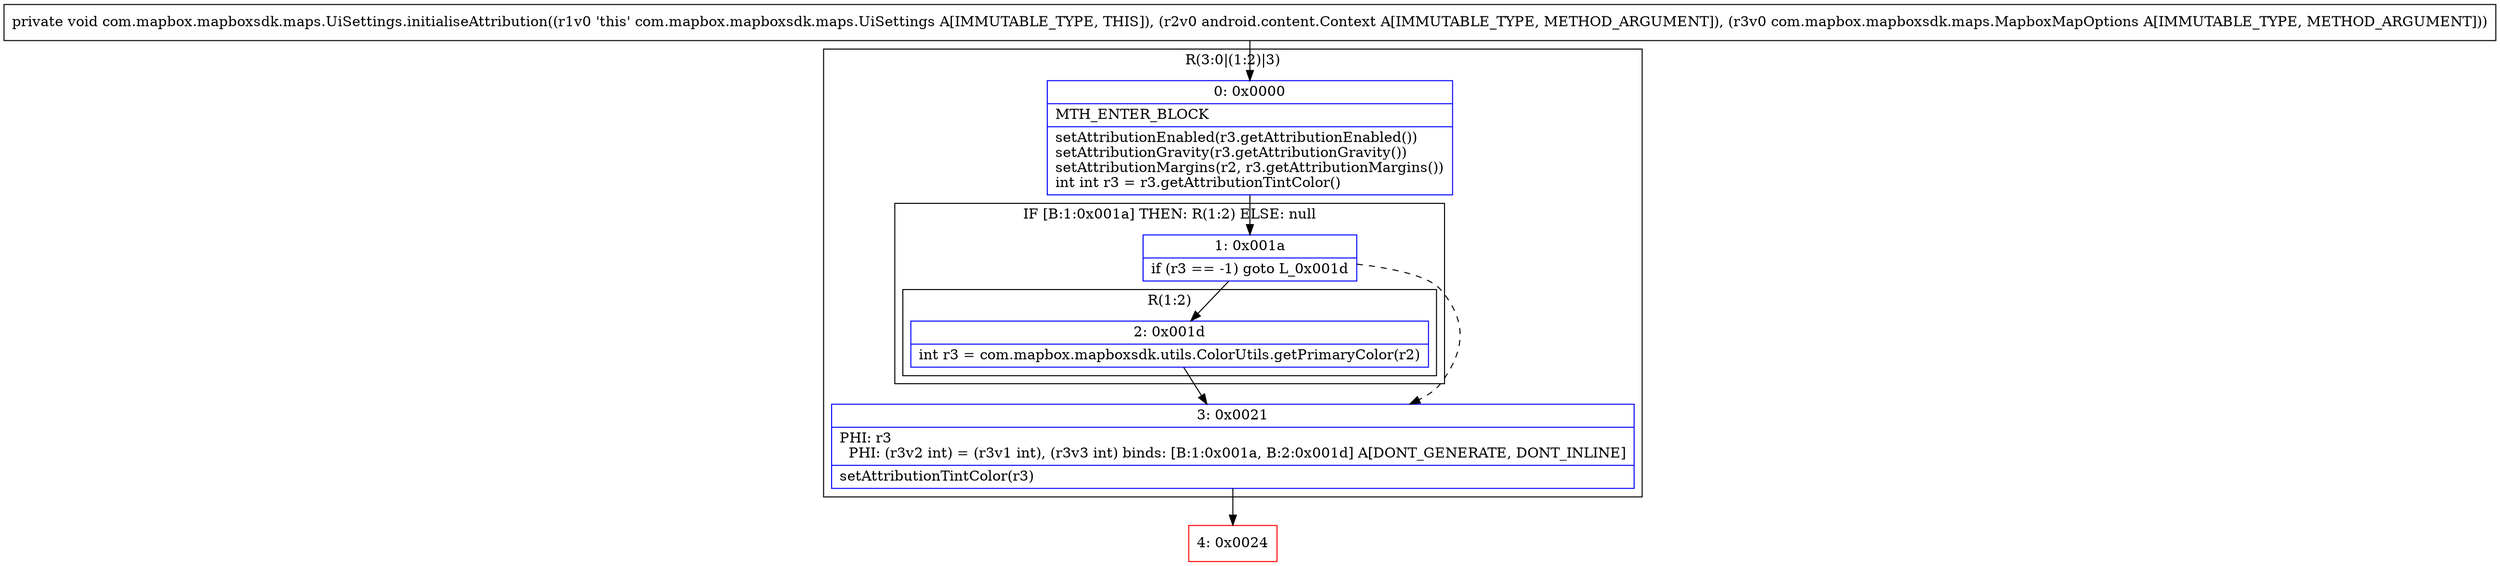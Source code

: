 digraph "CFG forcom.mapbox.mapboxsdk.maps.UiSettings.initialiseAttribution(Landroid\/content\/Context;Lcom\/mapbox\/mapboxsdk\/maps\/MapboxMapOptions;)V" {
subgraph cluster_Region_196176184 {
label = "R(3:0|(1:2)|3)";
node [shape=record,color=blue];
Node_0 [shape=record,label="{0\:\ 0x0000|MTH_ENTER_BLOCK\l|setAttributionEnabled(r3.getAttributionEnabled())\lsetAttributionGravity(r3.getAttributionGravity())\lsetAttributionMargins(r2, r3.getAttributionMargins())\lint int r3 = r3.getAttributionTintColor()\l}"];
subgraph cluster_IfRegion_502442071 {
label = "IF [B:1:0x001a] THEN: R(1:2) ELSE: null";
node [shape=record,color=blue];
Node_1 [shape=record,label="{1\:\ 0x001a|if (r3 == \-1) goto L_0x001d\l}"];
subgraph cluster_Region_605267199 {
label = "R(1:2)";
node [shape=record,color=blue];
Node_2 [shape=record,label="{2\:\ 0x001d|int r3 = com.mapbox.mapboxsdk.utils.ColorUtils.getPrimaryColor(r2)\l}"];
}
}
Node_3 [shape=record,label="{3\:\ 0x0021|PHI: r3 \l  PHI: (r3v2 int) = (r3v1 int), (r3v3 int) binds: [B:1:0x001a, B:2:0x001d] A[DONT_GENERATE, DONT_INLINE]\l|setAttributionTintColor(r3)\l}"];
}
Node_4 [shape=record,color=red,label="{4\:\ 0x0024}"];
MethodNode[shape=record,label="{private void com.mapbox.mapboxsdk.maps.UiSettings.initialiseAttribution((r1v0 'this' com.mapbox.mapboxsdk.maps.UiSettings A[IMMUTABLE_TYPE, THIS]), (r2v0 android.content.Context A[IMMUTABLE_TYPE, METHOD_ARGUMENT]), (r3v0 com.mapbox.mapboxsdk.maps.MapboxMapOptions A[IMMUTABLE_TYPE, METHOD_ARGUMENT])) }"];
MethodNode -> Node_0;
Node_0 -> Node_1;
Node_1 -> Node_2;
Node_1 -> Node_3[style=dashed];
Node_2 -> Node_3;
Node_3 -> Node_4;
}

